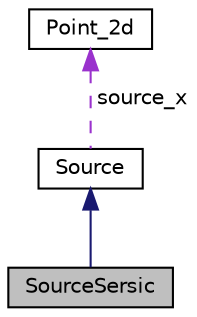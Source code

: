digraph "SourceSersic"
{
 // LATEX_PDF_SIZE
  edge [fontname="Helvetica",fontsize="10",labelfontname="Helvetica",labelfontsize="10"];
  node [fontname="Helvetica",fontsize="10",shape=record];
  Node2 [label="SourceSersic",height=0.2,width=0.4,color="black", fillcolor="grey75", style="filled", fontcolor="black",tooltip="Class for sources described by a Sersic profile."];
  Node3 -> Node2 [dir="back",color="midnightblue",fontsize="10",style="solid",fontname="Helvetica"];
  Node3 [label="Source",height=0.2,width=0.4,color="black", fillcolor="white", style="filled",URL="$class_source.html",tooltip="Base class for all sources."];
  Node4 -> Node3 [dir="back",color="darkorchid3",fontsize="10",style="dashed",label=" source_x" ,fontname="Helvetica"];
  Node4 [label="Point_2d",height=0.2,width=0.4,color="black", fillcolor="white", style="filled",URL="$struct_point__2d.html",tooltip="Class for representing points or vectors in 2 dimensions. Not that the dereferencing operator is over..."];
}
